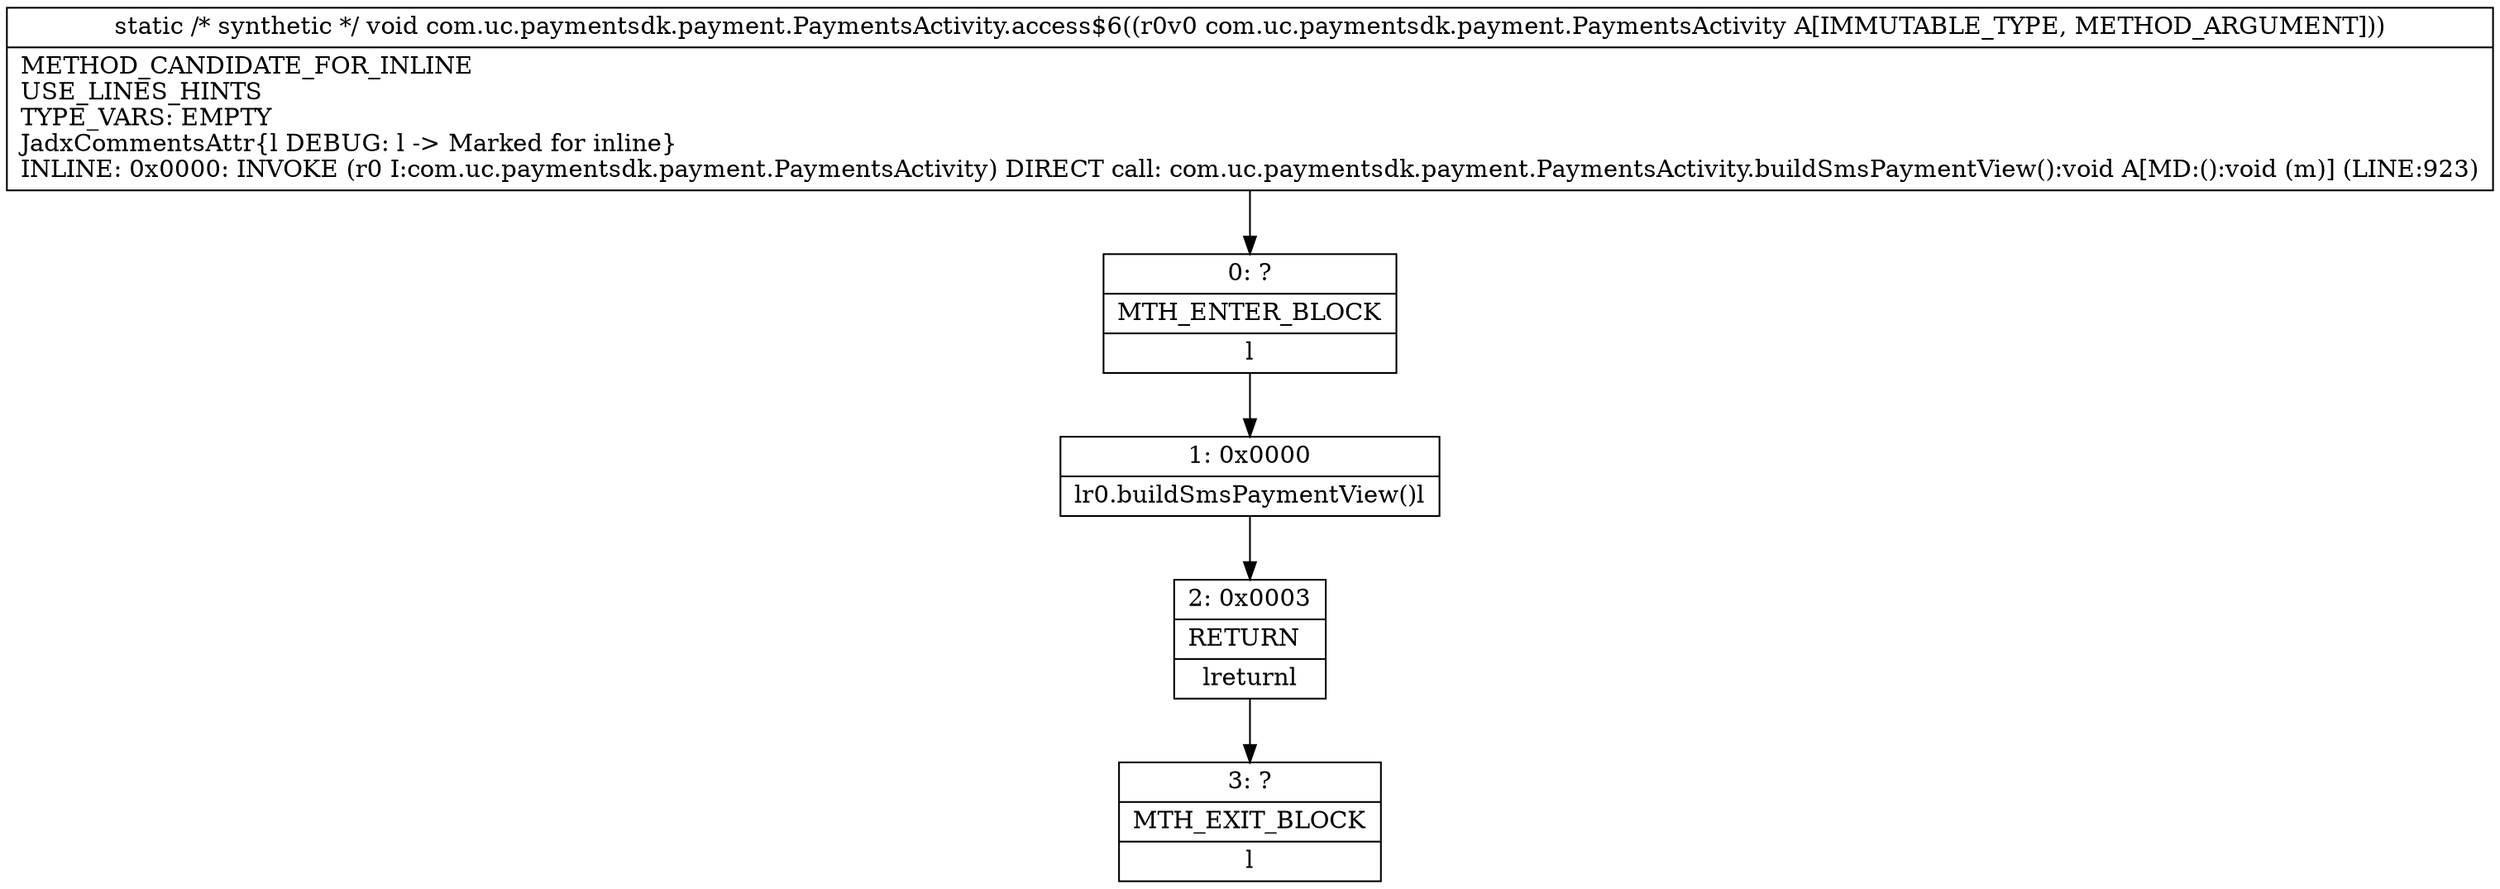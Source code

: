 digraph "CFG forcom.uc.paymentsdk.payment.PaymentsActivity.access$6(Lcom\/uc\/paymentsdk\/payment\/PaymentsActivity;)V" {
Node_0 [shape=record,label="{0\:\ ?|MTH_ENTER_BLOCK\l|l}"];
Node_1 [shape=record,label="{1\:\ 0x0000|lr0.buildSmsPaymentView()l}"];
Node_2 [shape=record,label="{2\:\ 0x0003|RETURN\l|lreturnl}"];
Node_3 [shape=record,label="{3\:\ ?|MTH_EXIT_BLOCK\l|l}"];
MethodNode[shape=record,label="{static \/* synthetic *\/ void com.uc.paymentsdk.payment.PaymentsActivity.access$6((r0v0 com.uc.paymentsdk.payment.PaymentsActivity A[IMMUTABLE_TYPE, METHOD_ARGUMENT]))  | METHOD_CANDIDATE_FOR_INLINE\lUSE_LINES_HINTS\lTYPE_VARS: EMPTY\lJadxCommentsAttr\{l DEBUG: l \-\> Marked for inline\}\lINLINE: 0x0000: INVOKE (r0 I:com.uc.paymentsdk.payment.PaymentsActivity) DIRECT call: com.uc.paymentsdk.payment.PaymentsActivity.buildSmsPaymentView():void A[MD:():void (m)] (LINE:923)\l}"];
MethodNode -> Node_0;
Node_0 -> Node_1;
Node_1 -> Node_2;
Node_2 -> Node_3;
}

